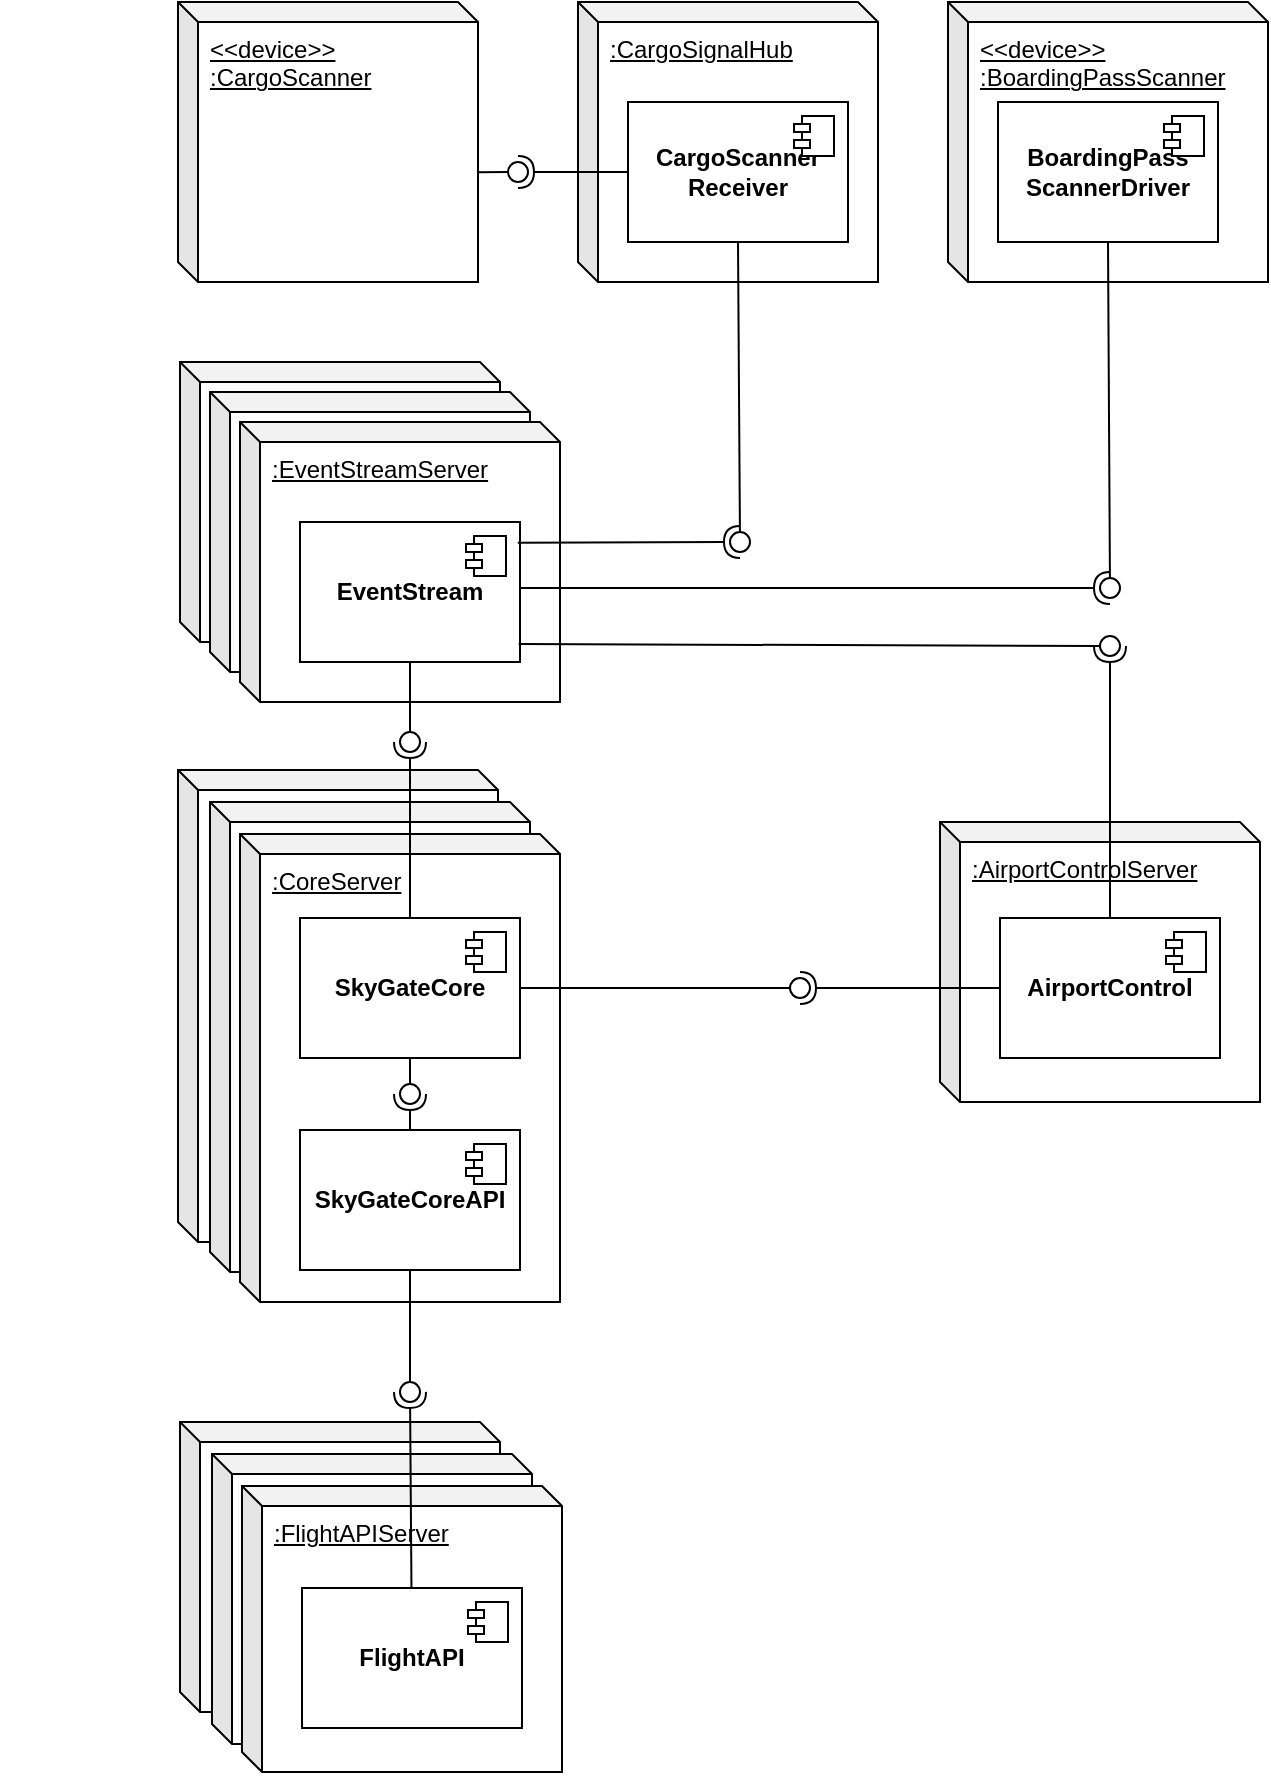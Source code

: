 <mxfile version="24.0.0" type="github">
  <diagram name="Page-1" id="1W9rriEMluKcIFQNK_wU">
    <mxGraphModel dx="2545" dy="1098" grid="1" gridSize="10" guides="1" tooltips="1" connect="1" arrows="1" fold="1" page="1" pageScale="1" pageWidth="827" pageHeight="1169" math="0" shadow="0">
      <root>
        <mxCell id="0" />
        <mxCell id="1" parent="0" />
        <mxCell id="jXfXEWYU2ul9W1oLCbOq-47" value=":Core" style="shape=cube;whiteSpace=wrap;html=1;boundedLbl=1;backgroundOutline=1;darkOpacity=0.05;darkOpacity2=0.1;size=10;align=left;fontStyle=4;verticalAlign=top;spacingLeft=4;" vertex="1" parent="1">
          <mxGeometry x="29" y="414" width="160" height="236" as="geometry" />
        </mxCell>
        <mxCell id="jXfXEWYU2ul9W1oLCbOq-46" value=":Core" style="shape=cube;whiteSpace=wrap;html=1;boundedLbl=1;backgroundOutline=1;darkOpacity=0.05;darkOpacity2=0.1;size=10;align=left;fontStyle=4;verticalAlign=top;spacingLeft=4;" vertex="1" parent="1">
          <mxGeometry x="45" y="430" width="160" height="235" as="geometry" />
        </mxCell>
        <mxCell id="jXfXEWYU2ul9W1oLCbOq-38" value=":EventStream" style="shape=cube;whiteSpace=wrap;html=1;boundedLbl=1;backgroundOutline=1;darkOpacity=0.05;darkOpacity2=0.1;size=10;align=left;fontStyle=4;verticalAlign=top;spacingLeft=4;" vertex="1" parent="1">
          <mxGeometry x="30" y="210" width="160" height="140" as="geometry" />
        </mxCell>
        <mxCell id="jXfXEWYU2ul9W1oLCbOq-34" value=":EventStream" style="shape=cube;whiteSpace=wrap;html=1;boundedLbl=1;backgroundOutline=1;darkOpacity=0.05;darkOpacity2=0.1;size=10;align=left;fontStyle=4;verticalAlign=top;spacingLeft=4;" vertex="1" parent="1">
          <mxGeometry x="45" y="225" width="160" height="140" as="geometry" />
        </mxCell>
        <mxCell id="HE3g9IFokqo1h-lJYSGL-1" value="&amp;lt;&amp;lt;device&amp;gt;&amp;gt;&lt;br&gt;:CargoScanner" style="shape=cube;whiteSpace=wrap;html=1;boundedLbl=1;backgroundOutline=1;darkOpacity=0.05;darkOpacity2=0.1;size=10;align=left;fontStyle=4;verticalAlign=top;spacingLeft=4;" parent="1" vertex="1">
          <mxGeometry x="29" y="30" width="150" height="140" as="geometry" />
        </mxCell>
        <mxCell id="HE3g9IFokqo1h-lJYSGL-2" value="&amp;lt;&amp;lt;device&amp;gt;&amp;gt;&lt;br&gt;:BoardingPassScanner" style="shape=cube;whiteSpace=wrap;html=1;boundedLbl=1;backgroundOutline=1;darkOpacity=0.05;darkOpacity2=0.1;size=10;align=left;fontStyle=4;verticalAlign=top;spacingLeft=4;" parent="1" vertex="1">
          <mxGeometry x="414" y="30" width="160" height="140" as="geometry" />
        </mxCell>
        <mxCell id="HE3g9IFokqo1h-lJYSGL-6" value=":CoreServer" style="shape=cube;whiteSpace=wrap;html=1;boundedLbl=1;backgroundOutline=1;darkOpacity=0.05;darkOpacity2=0.1;size=10;align=left;fontStyle=4;verticalAlign=top;spacingLeft=4;" parent="1" vertex="1">
          <mxGeometry x="60" y="446" width="160" height="234" as="geometry" />
        </mxCell>
        <mxCell id="HE3g9IFokqo1h-lJYSGL-7" value="&lt;b&gt;SkyGateCoreAPI&lt;/b&gt;" style="html=1;dropTarget=0;whiteSpace=wrap;" parent="1" vertex="1">
          <mxGeometry x="90" y="594" width="110" height="70" as="geometry" />
        </mxCell>
        <mxCell id="HE3g9IFokqo1h-lJYSGL-8" value="" style="shape=module;jettyWidth=8;jettyHeight=4;" parent="HE3g9IFokqo1h-lJYSGL-7" vertex="1">
          <mxGeometry x="1" width="20" height="20" relative="1" as="geometry">
            <mxPoint x="-27" y="7" as="offset" />
          </mxGeometry>
        </mxCell>
        <mxCell id="HE3g9IFokqo1h-lJYSGL-9" value="&lt;b&gt;SkyGateCore&lt;/b&gt;" style="html=1;dropTarget=0;whiteSpace=wrap;" parent="1" vertex="1">
          <mxGeometry x="90" y="488" width="110" height="70" as="geometry" />
        </mxCell>
        <mxCell id="HE3g9IFokqo1h-lJYSGL-10" value="" style="shape=module;jettyWidth=8;jettyHeight=4;" parent="HE3g9IFokqo1h-lJYSGL-9" vertex="1">
          <mxGeometry x="1" width="20" height="20" relative="1" as="geometry">
            <mxPoint x="-27" y="7" as="offset" />
          </mxGeometry>
        </mxCell>
        <mxCell id="jXfXEWYU2ul9W1oLCbOq-7" value="" style="ellipse;whiteSpace=wrap;html=1;align=center;aspect=fixed;fillColor=none;strokeColor=none;resizable=0;perimeter=centerPerimeter;rotatable=0;allowArrows=0;points=[];outlineConnect=1;" vertex="1" parent="1">
          <mxGeometry x="115" y="580" width="10" height="10" as="geometry" />
        </mxCell>
        <mxCell id="jXfXEWYU2ul9W1oLCbOq-10" value=":CargoSignalHub" style="shape=cube;whiteSpace=wrap;html=1;boundedLbl=1;backgroundOutline=1;darkOpacity=0.05;darkOpacity2=0.1;size=10;align=left;fontStyle=4;verticalAlign=top;spacingLeft=4;" vertex="1" parent="1">
          <mxGeometry x="229" y="30" width="150" height="140" as="geometry" />
        </mxCell>
        <mxCell id="jXfXEWYU2ul9W1oLCbOq-8" value="&lt;b&gt;CargoScanner&lt;/b&gt;&lt;div&gt;&lt;b&gt;Receiver&lt;/b&gt;&lt;/div&gt;" style="html=1;dropTarget=0;whiteSpace=wrap;" vertex="1" parent="1">
          <mxGeometry x="254" y="80" width="110" height="70" as="geometry" />
        </mxCell>
        <mxCell id="jXfXEWYU2ul9W1oLCbOq-9" value="" style="shape=module;jettyWidth=8;jettyHeight=4;" vertex="1" parent="jXfXEWYU2ul9W1oLCbOq-8">
          <mxGeometry x="1" width="20" height="20" relative="1" as="geometry">
            <mxPoint x="-27" y="7" as="offset" />
          </mxGeometry>
        </mxCell>
        <mxCell id="jXfXEWYU2ul9W1oLCbOq-12" value="&lt;b&gt;BoardingPass&lt;/b&gt;&lt;div&gt;&lt;b&gt;ScannerDriver&lt;/b&gt;&lt;/div&gt;" style="html=1;dropTarget=0;whiteSpace=wrap;" vertex="1" parent="1">
          <mxGeometry x="439" y="80" width="110" height="70" as="geometry" />
        </mxCell>
        <mxCell id="jXfXEWYU2ul9W1oLCbOq-13" value="" style="shape=module;jettyWidth=8;jettyHeight=4;" vertex="1" parent="jXfXEWYU2ul9W1oLCbOq-12">
          <mxGeometry x="1" width="20" height="20" relative="1" as="geometry">
            <mxPoint x="-27" y="7" as="offset" />
          </mxGeometry>
        </mxCell>
        <mxCell id="jXfXEWYU2ul9W1oLCbOq-15" value="" style="rounded=0;orthogonalLoop=1;jettySize=auto;html=1;endArrow=oval;endFill=0;sketch=0;sourcePerimeterSpacing=0;targetPerimeterSpacing=0;endSize=10;exitX=0.5;exitY=1;exitDx=0;exitDy=0;" edge="1" parent="1" source="jXfXEWYU2ul9W1oLCbOq-8">
          <mxGeometry relative="1" as="geometry">
            <mxPoint x="320" y="215" as="sourcePoint" />
            <mxPoint x="310" y="300" as="targetPoint" />
          </mxGeometry>
        </mxCell>
        <mxCell id="jXfXEWYU2ul9W1oLCbOq-16" value="" style="ellipse;whiteSpace=wrap;html=1;align=center;aspect=fixed;fillColor=none;strokeColor=none;resizable=0;perimeter=centerPerimeter;rotatable=0;allowArrows=0;points=[];outlineConnect=1;" vertex="1" parent="1">
          <mxGeometry x="335" y="210" width="10" height="10" as="geometry" />
        </mxCell>
        <mxCell id="jXfXEWYU2ul9W1oLCbOq-20" value="" style="rounded=0;orthogonalLoop=1;jettySize=auto;html=1;endArrow=halfCircle;endFill=0;endSize=6;strokeWidth=1;sketch=0;exitX=0;exitY=0.5;exitDx=0;exitDy=0;" edge="1" parent="1" source="jXfXEWYU2ul9W1oLCbOq-8">
          <mxGeometry relative="1" as="geometry">
            <mxPoint x="189" y="235" as="sourcePoint" />
            <mxPoint x="199" y="115" as="targetPoint" />
          </mxGeometry>
        </mxCell>
        <mxCell id="jXfXEWYU2ul9W1oLCbOq-21" value="" style="rounded=0;orthogonalLoop=1;jettySize=auto;html=1;endArrow=oval;endFill=0;sketch=0;sourcePerimeterSpacing=0;targetPerimeterSpacing=0;endSize=10;exitX=0.998;exitY=0.608;exitDx=0;exitDy=0;exitPerimeter=0;" edge="1" parent="1" source="HE3g9IFokqo1h-lJYSGL-1">
          <mxGeometry relative="1" as="geometry">
            <mxPoint x="179.45" y="109.7" as="sourcePoint" />
            <mxPoint x="199" y="115" as="targetPoint" />
          </mxGeometry>
        </mxCell>
        <mxCell id="jXfXEWYU2ul9W1oLCbOq-22" value="" style="ellipse;whiteSpace=wrap;html=1;align=center;aspect=fixed;fillColor=none;strokeColor=none;resizable=0;perimeter=centerPerimeter;rotatable=0;allowArrows=0;points=[];outlineConnect=1;" vertex="1" parent="1">
          <mxGeometry x="164" y="210" width="10" height="10" as="geometry" />
        </mxCell>
        <mxCell id="jXfXEWYU2ul9W1oLCbOq-24" value="" style="rounded=0;orthogonalLoop=1;jettySize=auto;html=1;endArrow=oval;endFill=0;sketch=0;sourcePerimeterSpacing=0;targetPerimeterSpacing=0;endSize=10;exitX=0.5;exitY=1;exitDx=0;exitDy=0;" edge="1" target="jXfXEWYU2ul9W1oLCbOq-25" parent="1" source="jXfXEWYU2ul9W1oLCbOq-12">
          <mxGeometry relative="1" as="geometry">
            <mxPoint x="460" y="165" as="sourcePoint" />
          </mxGeometry>
        </mxCell>
        <mxCell id="jXfXEWYU2ul9W1oLCbOq-25" value="" style="ellipse;whiteSpace=wrap;html=1;align=center;aspect=fixed;fillColor=none;strokeColor=none;resizable=0;perimeter=centerPerimeter;rotatable=0;allowArrows=0;points=[];outlineConnect=1;" vertex="1" parent="1">
          <mxGeometry x="490" y="318" width="10" height="10" as="geometry" />
        </mxCell>
        <mxCell id="jXfXEWYU2ul9W1oLCbOq-26" value=":EventStreamServer" style="shape=cube;whiteSpace=wrap;html=1;boundedLbl=1;backgroundOutline=1;darkOpacity=0.05;darkOpacity2=0.1;size=10;align=left;fontStyle=4;verticalAlign=top;spacingLeft=4;" vertex="1" parent="1">
          <mxGeometry x="60" y="240" width="160" height="140" as="geometry" />
        </mxCell>
        <mxCell id="jXfXEWYU2ul9W1oLCbOq-27" value="&lt;b&gt;EventStream&lt;/b&gt;" style="html=1;dropTarget=0;whiteSpace=wrap;" vertex="1" parent="1">
          <mxGeometry x="90" y="290" width="110" height="70" as="geometry" />
        </mxCell>
        <mxCell id="jXfXEWYU2ul9W1oLCbOq-28" value="" style="shape=module;jettyWidth=8;jettyHeight=4;" vertex="1" parent="jXfXEWYU2ul9W1oLCbOq-27">
          <mxGeometry x="1" width="20" height="20" relative="1" as="geometry">
            <mxPoint x="-27" y="7" as="offset" />
          </mxGeometry>
        </mxCell>
        <mxCell id="jXfXEWYU2ul9W1oLCbOq-33" value="" style="ellipse;whiteSpace=wrap;html=1;align=center;aspect=fixed;fillColor=none;strokeColor=none;resizable=0;perimeter=centerPerimeter;rotatable=0;allowArrows=0;points=[];outlineConnect=1;" vertex="1" parent="1">
          <mxGeometry x="115" y="400" width="10" height="10" as="geometry" />
        </mxCell>
        <mxCell id="jXfXEWYU2ul9W1oLCbOq-37" value="" style="ellipse;whiteSpace=wrap;html=1;align=center;aspect=fixed;fillColor=none;strokeColor=none;resizable=0;perimeter=centerPerimeter;rotatable=0;allowArrows=0;points=[];outlineConnect=1;" vertex="1" parent="1">
          <mxGeometry x="-60" y="490" width="10" height="10" as="geometry" />
        </mxCell>
        <mxCell id="jXfXEWYU2ul9W1oLCbOq-39" value="" style="rounded=0;orthogonalLoop=1;jettySize=auto;html=1;endArrow=halfCircle;endFill=0;endSize=6;strokeWidth=1;sketch=0;exitX=0.99;exitY=0.148;exitDx=0;exitDy=0;exitPerimeter=0;" edge="1" parent="1" source="jXfXEWYU2ul9W1oLCbOq-27">
          <mxGeometry relative="1" as="geometry">
            <mxPoint x="200.33" y="296.86" as="sourcePoint" />
            <mxPoint x="310" y="300" as="targetPoint" />
          </mxGeometry>
        </mxCell>
        <mxCell id="jXfXEWYU2ul9W1oLCbOq-40" value="" style="rounded=0;orthogonalLoop=1;jettySize=auto;html=1;endArrow=halfCircle;endFill=0;endSize=6;strokeWidth=1;sketch=0;exitX=0.5;exitY=0;exitDx=0;exitDy=0;" edge="1" parent="1" source="HE3g9IFokqo1h-lJYSGL-9">
          <mxGeometry relative="1" as="geometry">
            <mxPoint x="385" y="455" as="sourcePoint" />
            <mxPoint x="145" y="400" as="targetPoint" />
          </mxGeometry>
        </mxCell>
        <mxCell id="jXfXEWYU2ul9W1oLCbOq-41" value="" style="rounded=0;orthogonalLoop=1;jettySize=auto;html=1;endArrow=oval;endFill=0;sketch=0;sourcePerimeterSpacing=0;targetPerimeterSpacing=0;endSize=10;exitX=0.5;exitY=1;exitDx=0;exitDy=0;" edge="1" parent="1" source="jXfXEWYU2ul9W1oLCbOq-27">
          <mxGeometry relative="1" as="geometry">
            <mxPoint x="345" y="455" as="sourcePoint" />
            <mxPoint x="145" y="400" as="targetPoint" />
          </mxGeometry>
        </mxCell>
        <mxCell id="jXfXEWYU2ul9W1oLCbOq-42" value="" style="ellipse;whiteSpace=wrap;html=1;align=center;aspect=fixed;fillColor=none;strokeColor=none;resizable=0;perimeter=centerPerimeter;rotatable=0;allowArrows=0;points=[];outlineConnect=1;" vertex="1" parent="1">
          <mxGeometry x="420" y="520" width="10" height="10" as="geometry" />
        </mxCell>
        <mxCell id="jXfXEWYU2ul9W1oLCbOq-43" value="" style="rounded=0;orthogonalLoop=1;jettySize=auto;html=1;endArrow=halfCircle;endFill=0;endSize=6;strokeWidth=1;sketch=0;exitX=0.5;exitY=0;exitDx=0;exitDy=0;" edge="1" parent="1" source="HE3g9IFokqo1h-lJYSGL-7">
          <mxGeometry relative="1" as="geometry">
            <mxPoint x="145" y="610" as="sourcePoint" />
            <mxPoint x="145" y="576" as="targetPoint" />
          </mxGeometry>
        </mxCell>
        <mxCell id="jXfXEWYU2ul9W1oLCbOq-44" value="" style="rounded=0;orthogonalLoop=1;jettySize=auto;html=1;endArrow=oval;endFill=0;sketch=0;sourcePerimeterSpacing=0;targetPerimeterSpacing=0;endSize=10;" edge="1" parent="1">
          <mxGeometry relative="1" as="geometry">
            <mxPoint x="145" y="558" as="sourcePoint" />
            <mxPoint x="145" y="576" as="targetPoint" />
          </mxGeometry>
        </mxCell>
        <mxCell id="jXfXEWYU2ul9W1oLCbOq-45" value="" style="ellipse;whiteSpace=wrap;html=1;align=center;aspect=fixed;fillColor=none;strokeColor=none;resizable=0;perimeter=centerPerimeter;rotatable=0;allowArrows=0;points=[];outlineConnect=1;" vertex="1" parent="1">
          <mxGeometry x="425" y="518" width="10" height="10" as="geometry" />
        </mxCell>
        <mxCell id="jXfXEWYU2ul9W1oLCbOq-48" value="" style="rounded=0;orthogonalLoop=1;jettySize=auto;html=1;endArrow=halfCircle;endFill=0;endSize=6;strokeWidth=1;sketch=0;exitX=0.99;exitY=0.148;exitDx=0;exitDy=0;exitPerimeter=0;entryX=0.9;entryY=0.571;entryDx=0;entryDy=0;entryPerimeter=0;" edge="1" parent="1" target="jXfXEWYU2ul9W1oLCbOq-25">
          <mxGeometry relative="1" as="geometry">
            <mxPoint x="200" y="323" as="sourcePoint" />
            <mxPoint x="490" y="323" as="targetPoint" />
          </mxGeometry>
        </mxCell>
        <mxCell id="jXfXEWYU2ul9W1oLCbOq-49" value=":Core" style="shape=cube;whiteSpace=wrap;html=1;boundedLbl=1;backgroundOutline=1;darkOpacity=0.05;darkOpacity2=0.1;size=10;align=left;fontStyle=4;verticalAlign=top;spacingLeft=4;" vertex="1" parent="1">
          <mxGeometry x="30" y="740" width="160" height="145" as="geometry" />
        </mxCell>
        <mxCell id="jXfXEWYU2ul9W1oLCbOq-50" value=":Core" style="shape=cube;whiteSpace=wrap;html=1;boundedLbl=1;backgroundOutline=1;darkOpacity=0.05;darkOpacity2=0.1;size=10;align=left;fontStyle=4;verticalAlign=top;spacingLeft=4;" vertex="1" parent="1">
          <mxGeometry x="46" y="756" width="160" height="145" as="geometry" />
        </mxCell>
        <mxCell id="jXfXEWYU2ul9W1oLCbOq-51" value=":FlightAPIServer" style="shape=cube;whiteSpace=wrap;html=1;boundedLbl=1;backgroundOutline=1;darkOpacity=0.05;darkOpacity2=0.1;size=10;align=left;fontStyle=4;verticalAlign=top;spacingLeft=4;" vertex="1" parent="1">
          <mxGeometry x="61" y="772" width="160" height="143" as="geometry" />
        </mxCell>
        <mxCell id="jXfXEWYU2ul9W1oLCbOq-56" value="" style="ellipse;whiteSpace=wrap;html=1;align=center;aspect=fixed;fillColor=none;strokeColor=none;resizable=0;perimeter=centerPerimeter;rotatable=0;allowArrows=0;points=[];outlineConnect=1;" vertex="1" parent="1">
          <mxGeometry x="116" y="906" width="10" height="10" as="geometry" />
        </mxCell>
        <mxCell id="jXfXEWYU2ul9W1oLCbOq-59" value="&lt;b&gt;FlightAPI&lt;/b&gt;" style="html=1;dropTarget=0;whiteSpace=wrap;" vertex="1" parent="1">
          <mxGeometry x="91" y="823" width="110" height="70" as="geometry" />
        </mxCell>
        <mxCell id="jXfXEWYU2ul9W1oLCbOq-60" value="" style="shape=module;jettyWidth=8;jettyHeight=4;" vertex="1" parent="jXfXEWYU2ul9W1oLCbOq-59">
          <mxGeometry x="1" width="20" height="20" relative="1" as="geometry">
            <mxPoint x="-27" y="7" as="offset" />
          </mxGeometry>
        </mxCell>
        <mxCell id="jXfXEWYU2ul9W1oLCbOq-61" value="" style="rounded=0;orthogonalLoop=1;jettySize=auto;html=1;endArrow=halfCircle;endFill=0;endSize=6;strokeWidth=1;sketch=0;" edge="1" parent="1" source="jXfXEWYU2ul9W1oLCbOq-59">
          <mxGeometry relative="1" as="geometry">
            <mxPoint x="455" y="745" as="sourcePoint" />
            <mxPoint x="145" y="725" as="targetPoint" />
          </mxGeometry>
        </mxCell>
        <mxCell id="jXfXEWYU2ul9W1oLCbOq-64" value="" style="rounded=0;orthogonalLoop=1;jettySize=auto;html=1;endArrow=oval;endFill=0;sketch=0;sourcePerimeterSpacing=0;targetPerimeterSpacing=0;endSize=10;exitX=0.5;exitY=1;exitDx=0;exitDy=0;" edge="1" parent="1" source="HE3g9IFokqo1h-lJYSGL-7">
          <mxGeometry relative="1" as="geometry">
            <mxPoint x="145" y="664" as="sourcePoint" />
            <mxPoint x="145" y="725" as="targetPoint" />
          </mxGeometry>
        </mxCell>
        <mxCell id="jXfXEWYU2ul9W1oLCbOq-65" value=":AirportControlServer" style="shape=cube;whiteSpace=wrap;html=1;boundedLbl=1;backgroundOutline=1;darkOpacity=0.05;darkOpacity2=0.1;size=10;align=left;fontStyle=4;verticalAlign=top;spacingLeft=4;" vertex="1" parent="1">
          <mxGeometry x="410" y="440" width="160" height="140" as="geometry" />
        </mxCell>
        <mxCell id="jXfXEWYU2ul9W1oLCbOq-66" value="&lt;b&gt;AirportControl&lt;/b&gt;" style="html=1;dropTarget=0;whiteSpace=wrap;" vertex="1" parent="1">
          <mxGeometry x="440" y="488" width="110" height="70" as="geometry" />
        </mxCell>
        <mxCell id="jXfXEWYU2ul9W1oLCbOq-67" value="" style="shape=module;jettyWidth=8;jettyHeight=4;" vertex="1" parent="jXfXEWYU2ul9W1oLCbOq-66">
          <mxGeometry x="1" width="20" height="20" relative="1" as="geometry">
            <mxPoint x="-27" y="7" as="offset" />
          </mxGeometry>
        </mxCell>
        <mxCell id="jXfXEWYU2ul9W1oLCbOq-68" value="" style="rounded=0;orthogonalLoop=1;jettySize=auto;html=1;endArrow=halfCircle;endFill=0;endSize=6;strokeWidth=1;sketch=0;exitX=0;exitY=0.5;exitDx=0;exitDy=0;" edge="1" parent="1" source="jXfXEWYU2ul9W1oLCbOq-66">
          <mxGeometry relative="1" as="geometry">
            <mxPoint x="373" y="435" as="sourcePoint" />
            <mxPoint x="340" y="523" as="targetPoint" />
          </mxGeometry>
        </mxCell>
        <mxCell id="jXfXEWYU2ul9W1oLCbOq-69" value="" style="rounded=0;orthogonalLoop=1;jettySize=auto;html=1;endArrow=oval;endFill=0;sketch=0;sourcePerimeterSpacing=0;targetPerimeterSpacing=0;endSize=10;exitX=1;exitY=0.5;exitDx=0;exitDy=0;" edge="1" parent="1" source="HE3g9IFokqo1h-lJYSGL-9">
          <mxGeometry relative="1" as="geometry">
            <mxPoint x="295" y="435" as="sourcePoint" />
            <mxPoint x="340" y="523" as="targetPoint" />
          </mxGeometry>
        </mxCell>
        <mxCell id="jXfXEWYU2ul9W1oLCbOq-70" value="" style="ellipse;whiteSpace=wrap;html=1;align=center;aspect=fixed;fillColor=none;strokeColor=none;resizable=0;perimeter=centerPerimeter;rotatable=0;allowArrows=0;points=[];outlineConnect=1;" vertex="1" parent="1">
          <mxGeometry x="348" y="430" width="10" height="10" as="geometry" />
        </mxCell>
        <mxCell id="jXfXEWYU2ul9W1oLCbOq-71" value="" style="rounded=0;orthogonalLoop=1;jettySize=auto;html=1;endArrow=halfCircle;endFill=0;endSize=6;strokeWidth=1;sketch=0;exitX=0.5;exitY=0;exitDx=0;exitDy=0;" edge="1" target="jXfXEWYU2ul9W1oLCbOq-73" parent="1" source="jXfXEWYU2ul9W1oLCbOq-66">
          <mxGeometry relative="1" as="geometry">
            <mxPoint x="340" y="395" as="sourcePoint" />
            <mxPoint x="490" y="350" as="targetPoint" />
          </mxGeometry>
        </mxCell>
        <mxCell id="jXfXEWYU2ul9W1oLCbOq-72" value="" style="rounded=0;orthogonalLoop=1;jettySize=auto;html=1;endArrow=oval;endFill=0;sketch=0;sourcePerimeterSpacing=0;targetPerimeterSpacing=0;endSize=10;exitX=0.994;exitY=0.872;exitDx=0;exitDy=0;exitPerimeter=0;entryX=1;entryY=0;entryDx=0;entryDy=0;entryPerimeter=0;" edge="1" target="jXfXEWYU2ul9W1oLCbOq-73" parent="1" source="jXfXEWYU2ul9W1oLCbOq-27">
          <mxGeometry relative="1" as="geometry">
            <mxPoint x="260" y="395" as="sourcePoint" />
            <mxPoint x="450" y="340" as="targetPoint" />
          </mxGeometry>
        </mxCell>
        <mxCell id="jXfXEWYU2ul9W1oLCbOq-73" value="" style="ellipse;whiteSpace=wrap;html=1;align=center;aspect=fixed;fillColor=none;strokeColor=none;resizable=0;perimeter=centerPerimeter;rotatable=0;allowArrows=0;points=[];outlineConnect=1;" vertex="1" parent="1">
          <mxGeometry x="490" y="347" width="10" height="10" as="geometry" />
        </mxCell>
      </root>
    </mxGraphModel>
  </diagram>
</mxfile>
